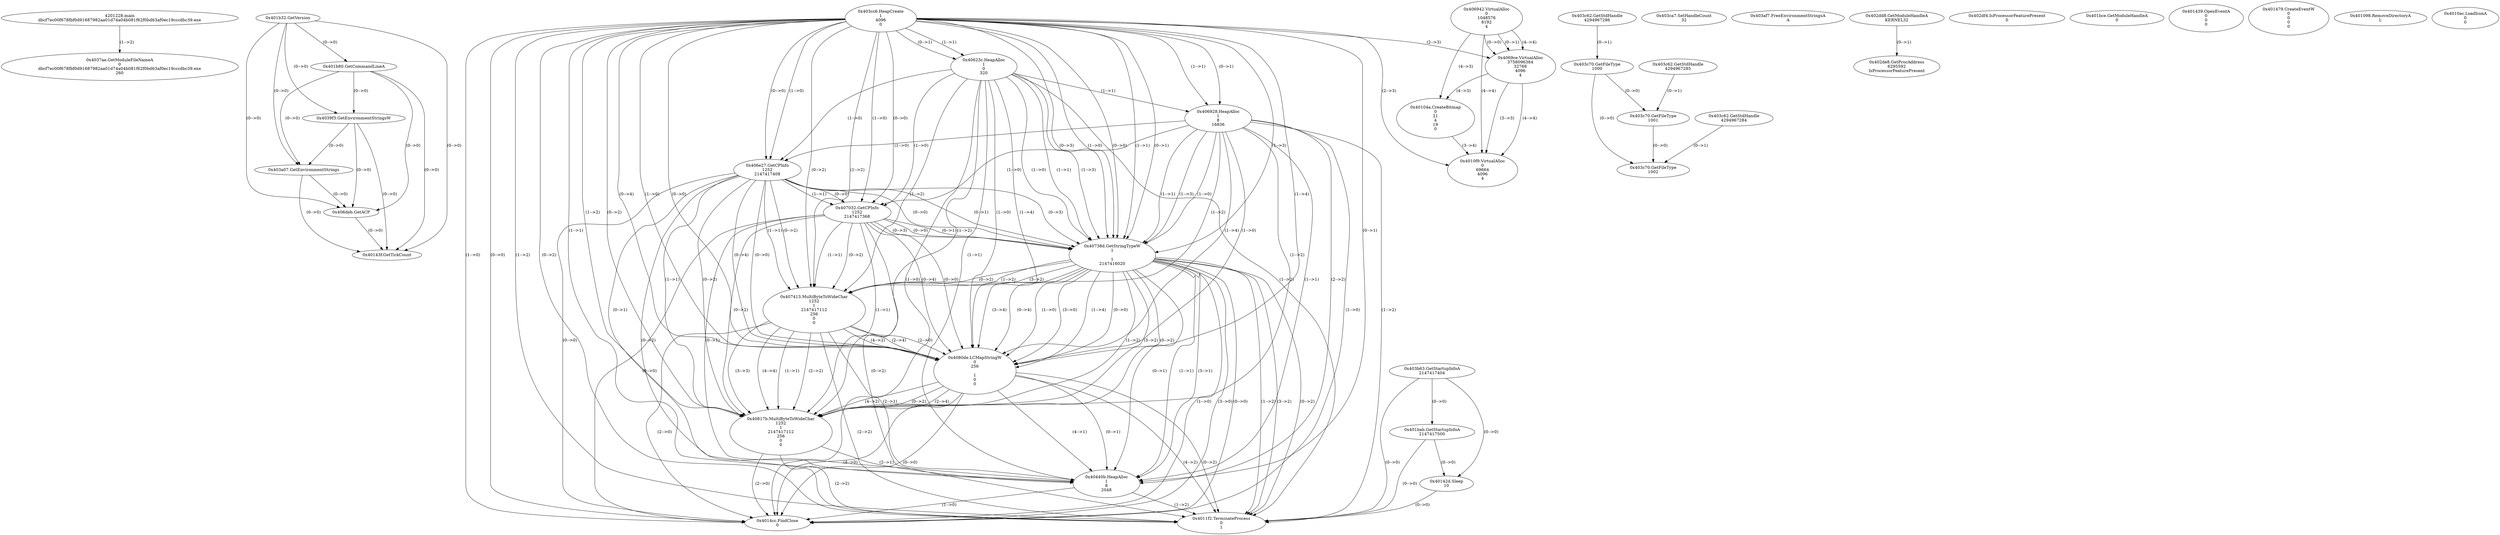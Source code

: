 // Global SCDG with merge call
digraph {
	0 [label="4201228.main
dbcf7ec00f678fbf0d91687982aa01d74a04b081f62f0bd63af0ec19cccdbc39.exe"]
	1 [label="0x401b32.GetVersion
"]
	2 [label="0x403cc6.HeapCreate
1
4096
0"]
	3 [label="0x40623c.HeapAlloc
1
0
320"]
	2 -> 3 [label="(1-->1)"]
	2 -> 3 [label="(0-->1)"]
	4 [label="0x406928.HeapAlloc
1
8
16836"]
	2 -> 4 [label="(1-->1)"]
	2 -> 4 [label="(0-->1)"]
	3 -> 4 [label="(1-->1)"]
	5 [label="0x406942.VirtualAlloc
0
1048576
8192
4"]
	6 [label="0x4069ce.VirtualAlloc
3758096384
32768
4096
4"]
	5 -> 6 [label="(0-->1)"]
	2 -> 6 [label="(2-->3)"]
	5 -> 6 [label="(4-->4)"]
	5 -> 6 [label="(0-->0)"]
	7 [label="0x403b63.GetStartupInfoA
2147417404"]
	8 [label="0x403c62.GetStdHandle
4294967286"]
	9 [label="0x403c70.GetFileType
1000"]
	8 -> 9 [label="(0-->1)"]
	10 [label="0x403c62.GetStdHandle
4294967285"]
	11 [label="0x403c70.GetFileType
1001"]
	10 -> 11 [label="(0-->1)"]
	9 -> 11 [label="(0-->0)"]
	12 [label="0x403c62.GetStdHandle
4294967284"]
	13 [label="0x403c70.GetFileType
1002"]
	12 -> 13 [label="(0-->1)"]
	9 -> 13 [label="(0-->0)"]
	11 -> 13 [label="(0-->0)"]
	14 [label="0x403ca7.SetHandleCount
32"]
	15 [label="0x401b80.GetCommandLineA
"]
	1 -> 15 [label="(0-->0)"]
	16 [label="0x4039f3.GetEnvironmentStringsW
"]
	1 -> 16 [label="(0-->0)"]
	15 -> 16 [label="(0-->0)"]
	17 [label="0x403a07.GetEnvironmentStrings
"]
	1 -> 17 [label="(0-->0)"]
	15 -> 17 [label="(0-->0)"]
	16 -> 17 [label="(0-->0)"]
	18 [label="0x403af7.FreeEnvironmentStringsA
A"]
	19 [label="0x406deb.GetACP
"]
	1 -> 19 [label="(0-->0)"]
	15 -> 19 [label="(0-->0)"]
	16 -> 19 [label="(0-->0)"]
	17 -> 19 [label="(0-->0)"]
	20 [label="0x406e27.GetCPInfo
1252
2147417408"]
	2 -> 20 [label="(1-->0)"]
	2 -> 20 [label="(0-->0)"]
	3 -> 20 [label="(1-->0)"]
	4 -> 20 [label="(1-->0)"]
	21 [label="0x407032.GetCPInfo
1252
2147417368"]
	20 -> 21 [label="(1-->1)"]
	2 -> 21 [label="(1-->0)"]
	2 -> 21 [label="(0-->0)"]
	3 -> 21 [label="(1-->0)"]
	4 -> 21 [label="(1-->0)"]
	20 -> 21 [label="(0-->0)"]
	22 [label="0x40738d.GetStringTypeW
1

1
2147416020"]
	2 -> 22 [label="(1-->1)"]
	2 -> 22 [label="(0-->1)"]
	3 -> 22 [label="(1-->1)"]
	4 -> 22 [label="(1-->1)"]
	20 -> 22 [label="(0-->1)"]
	21 -> 22 [label="(0-->1)"]
	2 -> 22 [label="(1-->3)"]
	2 -> 22 [label="(0-->3)"]
	3 -> 22 [label="(1-->3)"]
	4 -> 22 [label="(1-->3)"]
	20 -> 22 [label="(0-->3)"]
	21 -> 22 [label="(0-->3)"]
	2 -> 22 [label="(1-->0)"]
	2 -> 22 [label="(0-->0)"]
	3 -> 22 [label="(1-->0)"]
	4 -> 22 [label="(1-->0)"]
	20 -> 22 [label="(0-->0)"]
	21 -> 22 [label="(0-->0)"]
	23 [label="0x407413.MultiByteToWideChar
1252
1
2147417112
256
0
0"]
	20 -> 23 [label="(1-->1)"]
	21 -> 23 [label="(1-->1)"]
	2 -> 23 [label="(1-->2)"]
	2 -> 23 [label="(0-->2)"]
	3 -> 23 [label="(1-->2)"]
	4 -> 23 [label="(1-->2)"]
	20 -> 23 [label="(0-->2)"]
	21 -> 23 [label="(0-->2)"]
	22 -> 23 [label="(1-->2)"]
	22 -> 23 [label="(3-->2)"]
	22 -> 23 [label="(0-->2)"]
	24 [label="0x4080de.LCMapStringW
0
256

1
0
0"]
	23 -> 24 [label="(4-->2)"]
	2 -> 24 [label="(1-->4)"]
	2 -> 24 [label="(0-->4)"]
	3 -> 24 [label="(1-->4)"]
	4 -> 24 [label="(1-->4)"]
	20 -> 24 [label="(0-->4)"]
	21 -> 24 [label="(0-->4)"]
	22 -> 24 [label="(1-->4)"]
	22 -> 24 [label="(3-->4)"]
	22 -> 24 [label="(0-->4)"]
	23 -> 24 [label="(2-->4)"]
	2 -> 24 [label="(1-->0)"]
	2 -> 24 [label="(0-->0)"]
	3 -> 24 [label="(1-->0)"]
	4 -> 24 [label="(1-->0)"]
	20 -> 24 [label="(0-->0)"]
	21 -> 24 [label="(0-->0)"]
	22 -> 24 [label="(1-->0)"]
	22 -> 24 [label="(3-->0)"]
	22 -> 24 [label="(0-->0)"]
	23 -> 24 [label="(2-->0)"]
	25 [label="0x40817b.MultiByteToWideChar
1252
1
2147417112
256
0
0"]
	20 -> 25 [label="(1-->1)"]
	21 -> 25 [label="(1-->1)"]
	23 -> 25 [label="(1-->1)"]
	2 -> 25 [label="(1-->2)"]
	2 -> 25 [label="(0-->2)"]
	3 -> 25 [label="(1-->2)"]
	4 -> 25 [label="(1-->2)"]
	20 -> 25 [label="(0-->2)"]
	21 -> 25 [label="(0-->2)"]
	22 -> 25 [label="(1-->2)"]
	22 -> 25 [label="(3-->2)"]
	22 -> 25 [label="(0-->2)"]
	23 -> 25 [label="(2-->2)"]
	24 -> 25 [label="(4-->2)"]
	24 -> 25 [label="(0-->2)"]
	23 -> 25 [label="(3-->3)"]
	23 -> 25 [label="(4-->4)"]
	24 -> 25 [label="(2-->4)"]
	26 [label="0x4037ae.GetModuleFileNameA
0
dbcf7ec00f678fbf0d91687982aa01d74a04b081f62f0bd63af0ec19cccdbc39.exe
260"]
	0 -> 26 [label="(1-->2)"]
	27 [label="0x402dd8.GetModuleHandleA
KERNEL32"]
	28 [label="0x402de8.GetProcAddress
6295592
IsProcessorFeaturePresent"]
	27 -> 28 [label="(0-->1)"]
	29 [label="0x402df4.IsProcessorFeaturePresent
0"]
	30 [label="0x40440b.HeapAlloc
1
8
2048"]
	2 -> 30 [label="(1-->1)"]
	2 -> 30 [label="(0-->1)"]
	3 -> 30 [label="(1-->1)"]
	4 -> 30 [label="(1-->1)"]
	20 -> 30 [label="(0-->1)"]
	21 -> 30 [label="(0-->1)"]
	22 -> 30 [label="(1-->1)"]
	22 -> 30 [label="(3-->1)"]
	22 -> 30 [label="(0-->1)"]
	23 -> 30 [label="(2-->1)"]
	24 -> 30 [label="(4-->1)"]
	24 -> 30 [label="(0-->1)"]
	25 -> 30 [label="(2-->1)"]
	4 -> 30 [label="(2-->2)"]
	31 [label="0x401bab.GetStartupInfoA
2147417500"]
	7 -> 31 [label="(0-->0)"]
	32 [label="0x401bce.GetModuleHandleA
0"]
	33 [label="0x40142d.Sleep
10"]
	7 -> 33 [label="(0-->0)"]
	31 -> 33 [label="(0-->0)"]
	34 [label="0x401439.OpenEventA
0
0
0"]
	35 [label="0x40143f.GetTickCount
"]
	1 -> 35 [label="(0-->0)"]
	15 -> 35 [label="(0-->0)"]
	16 -> 35 [label="(0-->0)"]
	17 -> 35 [label="(0-->0)"]
	19 -> 35 [label="(0-->0)"]
	36 [label="0x401479.CreateEventW
0
0
0
0"]
	37 [label="0x40104a.CreateBitmap
0
21
4
19
0"]
	5 -> 37 [label="(4-->3)"]
	6 -> 37 [label="(4-->3)"]
	38 [label="0x401098.RemoveDirectoryA
l;"]
	39 [label="0x4010ac.LoadIconA
0
0"]
	40 [label="0x4011f2.TerminateProcess
0
1"]
	2 -> 40 [label="(1-->2)"]
	2 -> 40 [label="(0-->2)"]
	3 -> 40 [label="(1-->2)"]
	4 -> 40 [label="(1-->2)"]
	20 -> 40 [label="(0-->2)"]
	21 -> 40 [label="(0-->2)"]
	22 -> 40 [label="(1-->2)"]
	22 -> 40 [label="(3-->2)"]
	22 -> 40 [label="(0-->2)"]
	23 -> 40 [label="(2-->2)"]
	24 -> 40 [label="(4-->2)"]
	24 -> 40 [label="(0-->2)"]
	25 -> 40 [label="(2-->2)"]
	30 -> 40 [label="(1-->2)"]
	7 -> 40 [label="(0-->0)"]
	31 -> 40 [label="(0-->0)"]
	33 -> 40 [label="(0-->0)"]
	41 [label="0x4010f9.VirtualAlloc
0
69664
4096
4"]
	2 -> 41 [label="(2-->3)"]
	6 -> 41 [label="(3-->3)"]
	5 -> 41 [label="(4-->4)"]
	6 -> 41 [label="(4-->4)"]
	37 -> 41 [label="(3-->4)"]
	42 [label="0x4014cc.FindClose
0"]
	2 -> 42 [label="(1-->0)"]
	2 -> 42 [label="(0-->0)"]
	3 -> 42 [label="(1-->0)"]
	4 -> 42 [label="(1-->0)"]
	20 -> 42 [label="(0-->0)"]
	21 -> 42 [label="(0-->0)"]
	22 -> 42 [label="(1-->0)"]
	22 -> 42 [label="(3-->0)"]
	22 -> 42 [label="(0-->0)"]
	23 -> 42 [label="(2-->0)"]
	24 -> 42 [label="(4-->0)"]
	24 -> 42 [label="(0-->0)"]
	25 -> 42 [label="(2-->0)"]
	30 -> 42 [label="(1-->0)"]
}

